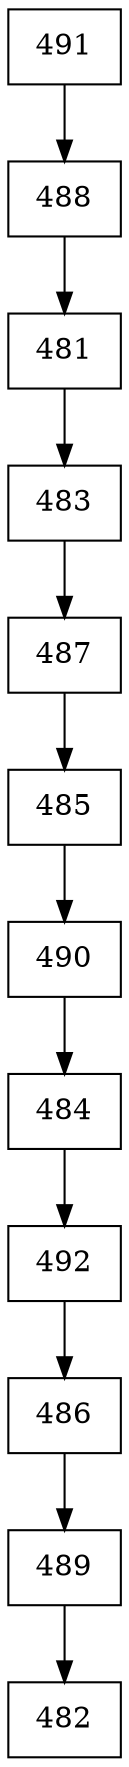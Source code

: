 digraph G {
  node [shape=record];
  node0 [label="{491}"];
  node0 -> node1;
  node1 [label="{488}"];
  node1 -> node2;
  node2 [label="{481}"];
  node2 -> node3;
  node3 [label="{483}"];
  node3 -> node4;
  node4 [label="{487}"];
  node4 -> node5;
  node5 [label="{485}"];
  node5 -> node6;
  node6 [label="{490}"];
  node6 -> node7;
  node7 [label="{484}"];
  node7 -> node8;
  node8 [label="{492}"];
  node8 -> node9;
  node9 [label="{486}"];
  node9 -> node10;
  node10 [label="{489}"];
  node10 -> node11;
  node11 [label="{482}"];
}
